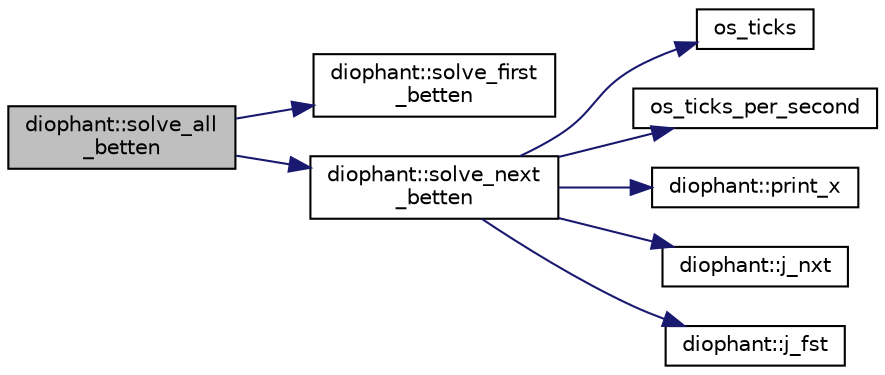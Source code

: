 digraph "diophant::solve_all_betten"
{
  edge [fontname="Helvetica",fontsize="10",labelfontname="Helvetica",labelfontsize="10"];
  node [fontname="Helvetica",fontsize="10",shape=record];
  rankdir="LR";
  Node603 [label="diophant::solve_all\l_betten",height=0.2,width=0.4,color="black", fillcolor="grey75", style="filled", fontcolor="black"];
  Node603 -> Node604 [color="midnightblue",fontsize="10",style="solid",fontname="Helvetica"];
  Node604 [label="diophant::solve_first\l_betten",height=0.2,width=0.4,color="black", fillcolor="white", style="filled",URL="$d7/d9c/classdiophant.html#a81a7f992acc7e822a7843bdc28fbe36e"];
  Node603 -> Node605 [color="midnightblue",fontsize="10",style="solid",fontname="Helvetica"];
  Node605 [label="diophant::solve_next\l_betten",height=0.2,width=0.4,color="black", fillcolor="white", style="filled",URL="$d7/d9c/classdiophant.html#a016c6994359c98f5939305532dc60f89"];
  Node605 -> Node606 [color="midnightblue",fontsize="10",style="solid",fontname="Helvetica"];
  Node606 [label="os_ticks",height=0.2,width=0.4,color="black", fillcolor="white", style="filled",URL="$d5/db4/io__and__os_8h.html#a3da6d2b09e35d569adb7101dffcb5224"];
  Node605 -> Node607 [color="midnightblue",fontsize="10",style="solid",fontname="Helvetica"];
  Node607 [label="os_ticks_per_second",height=0.2,width=0.4,color="black", fillcolor="white", style="filled",URL="$d5/db4/io__and__os_8h.html#a1b35e7a094dfde9db39ae352c9c17042"];
  Node605 -> Node608 [color="midnightblue",fontsize="10",style="solid",fontname="Helvetica"];
  Node608 [label="diophant::print_x",height=0.2,width=0.4,color="black", fillcolor="white", style="filled",URL="$d7/d9c/classdiophant.html#a0a0960d96500c35a1632c507925dbe6e"];
  Node605 -> Node609 [color="midnightblue",fontsize="10",style="solid",fontname="Helvetica"];
  Node609 [label="diophant::j_nxt",height=0.2,width=0.4,color="black", fillcolor="white", style="filled",URL="$d7/d9c/classdiophant.html#ab7edeaceecc124fb9595d34e2f10fd29"];
  Node605 -> Node610 [color="midnightblue",fontsize="10",style="solid",fontname="Helvetica"];
  Node610 [label="diophant::j_fst",height=0.2,width=0.4,color="black", fillcolor="white", style="filled",URL="$d7/d9c/classdiophant.html#aba2e20ceb103c3f0e00667a699c25fb5"];
}
